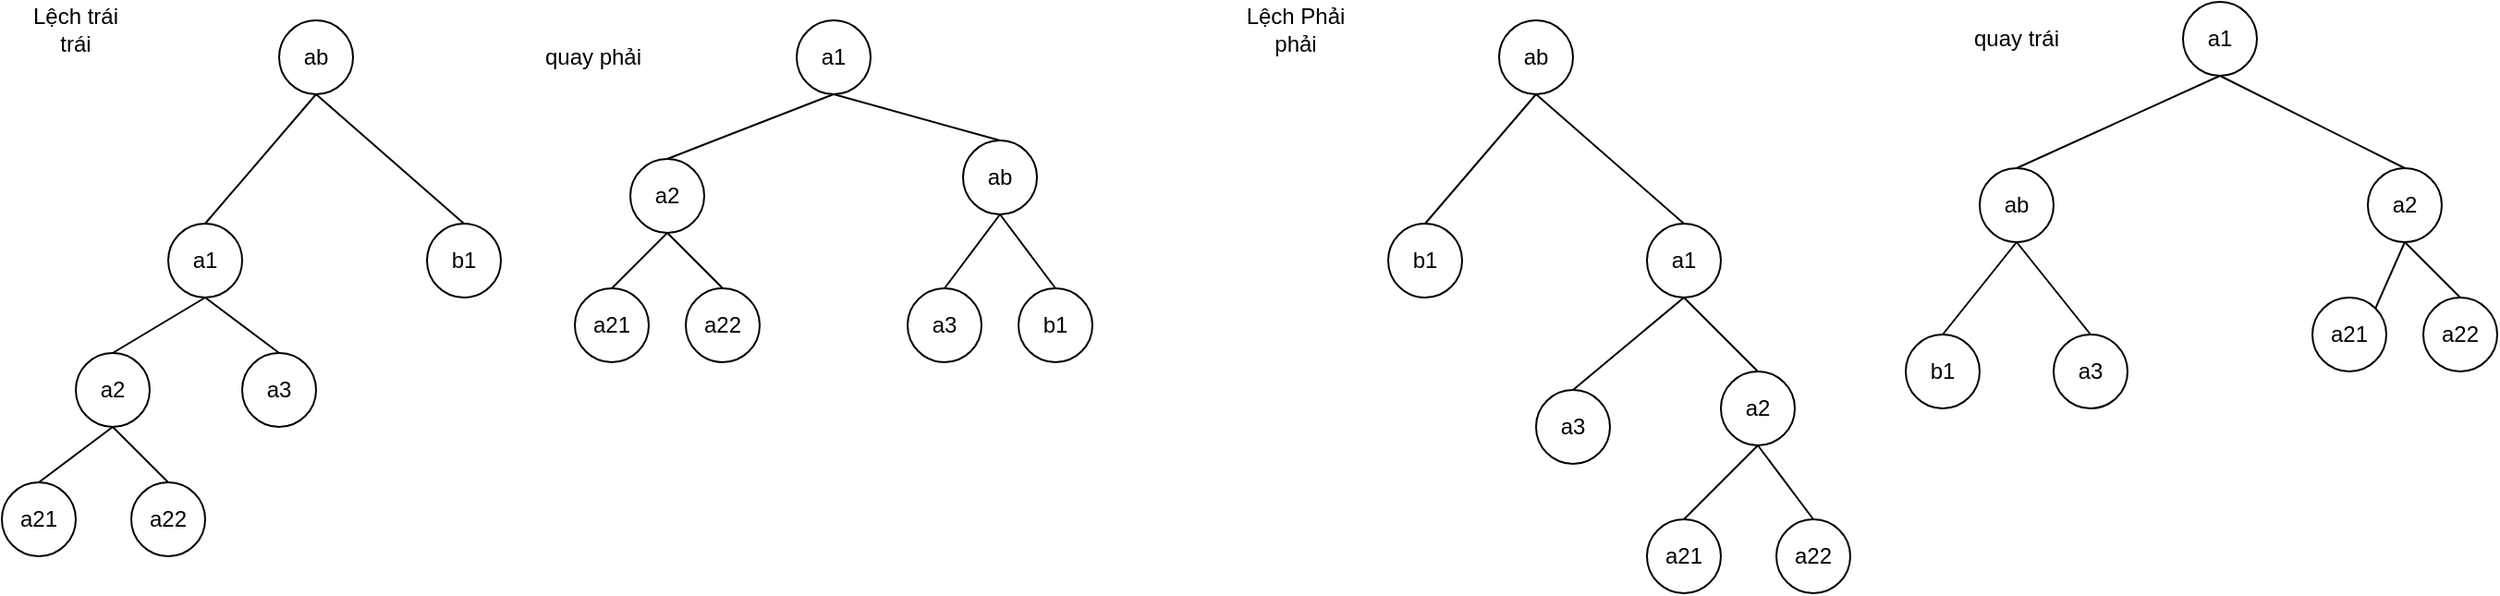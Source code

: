 <mxfile version="24.6.4" type="github">
  <diagram name="Trang-1" id="2DYWAN5hthaWt-I_ADUZ">
    <mxGraphModel dx="1880" dy="1126" grid="1" gridSize="10" guides="1" tooltips="1" connect="1" arrows="1" fold="1" page="0" pageScale="1" pageWidth="827" pageHeight="1169" math="0" shadow="0">
      <root>
        <mxCell id="0" />
        <mxCell id="1" parent="0" />
        <mxCell id="c82SJm1BQEb7knvldoy7-1" value="ab" style="ellipse;whiteSpace=wrap;html=1;aspect=fixed;" vertex="1" parent="1">
          <mxGeometry x="-170" y="-300" width="40" height="40" as="geometry" />
        </mxCell>
        <mxCell id="c82SJm1BQEb7knvldoy7-4" value="a1" style="ellipse;whiteSpace=wrap;html=1;aspect=fixed;" vertex="1" parent="1">
          <mxGeometry x="-230" y="-190" width="40" height="40" as="geometry" />
        </mxCell>
        <mxCell id="c82SJm1BQEb7knvldoy7-7" value="b1" style="ellipse;whiteSpace=wrap;html=1;aspect=fixed;" vertex="1" parent="1">
          <mxGeometry x="-90" y="-190" width="40" height="40" as="geometry" />
        </mxCell>
        <mxCell id="c82SJm1BQEb7knvldoy7-9" value="" style="endArrow=none;html=1;rounded=0;exitX=0.5;exitY=1;exitDx=0;exitDy=0;entryX=0.5;entryY=0;entryDx=0;entryDy=0;" edge="1" parent="1" source="c82SJm1BQEb7knvldoy7-1" target="c82SJm1BQEb7knvldoy7-7">
          <mxGeometry width="50" height="50" relative="1" as="geometry">
            <mxPoint x="-80" y="-140" as="sourcePoint" />
            <mxPoint x="-30" y="-190" as="targetPoint" />
          </mxGeometry>
        </mxCell>
        <mxCell id="c82SJm1BQEb7knvldoy7-10" value="" style="endArrow=none;html=1;rounded=0;exitX=0.5;exitY=1;exitDx=0;exitDy=0;entryX=0.5;entryY=0;entryDx=0;entryDy=0;" edge="1" parent="1" source="c82SJm1BQEb7knvldoy7-1" target="c82SJm1BQEb7knvldoy7-4">
          <mxGeometry width="50" height="50" relative="1" as="geometry">
            <mxPoint x="-170" y="-240" as="sourcePoint" />
            <mxPoint x="-110" y="-150" as="targetPoint" />
          </mxGeometry>
        </mxCell>
        <mxCell id="c82SJm1BQEb7knvldoy7-11" value="a3" style="ellipse;whiteSpace=wrap;html=1;aspect=fixed;" vertex="1" parent="1">
          <mxGeometry x="-190" y="-120" width="40" height="40" as="geometry" />
        </mxCell>
        <mxCell id="c82SJm1BQEb7knvldoy7-12" value="a21" style="ellipse;whiteSpace=wrap;html=1;aspect=fixed;" vertex="1" parent="1">
          <mxGeometry x="-320" y="-50" width="40" height="40" as="geometry" />
        </mxCell>
        <mxCell id="c82SJm1BQEb7knvldoy7-13" value="a22" style="ellipse;whiteSpace=wrap;html=1;aspect=fixed;" vertex="1" parent="1">
          <mxGeometry x="-250" y="-50" width="40" height="40" as="geometry" />
        </mxCell>
        <mxCell id="c82SJm1BQEb7knvldoy7-14" value="" style="endArrow=none;html=1;rounded=0;entryX=0.5;entryY=0;entryDx=0;entryDy=0;exitX=0.5;exitY=1;exitDx=0;exitDy=0;" edge="1" source="c82SJm1BQEb7knvldoy7-17" target="c82SJm1BQEb7knvldoy7-13" parent="1">
          <mxGeometry width="50" height="50" relative="1" as="geometry">
            <mxPoint x="-170" y="-80" as="sourcePoint" />
            <mxPoint x="-100" as="targetPoint" />
          </mxGeometry>
        </mxCell>
        <mxCell id="c82SJm1BQEb7knvldoy7-15" value="" style="endArrow=none;html=1;rounded=0;entryX=0.5;entryY=0;entryDx=0;entryDy=0;exitX=0.5;exitY=1;exitDx=0;exitDy=0;" edge="1" source="c82SJm1BQEb7knvldoy7-17" target="c82SJm1BQEb7knvldoy7-12" parent="1">
          <mxGeometry width="50" height="50" relative="1" as="geometry">
            <mxPoint x="-180" y="-70" as="sourcePoint" />
            <mxPoint x="-180" y="40" as="targetPoint" />
          </mxGeometry>
        </mxCell>
        <mxCell id="c82SJm1BQEb7knvldoy7-16" value="" style="endArrow=none;html=1;rounded=0;exitX=0.5;exitY=1;exitDx=0;exitDy=0;entryX=0.5;entryY=0;entryDx=0;entryDy=0;" edge="1" parent="1" source="c82SJm1BQEb7knvldoy7-4" target="c82SJm1BQEb7knvldoy7-11">
          <mxGeometry width="50" height="50" relative="1" as="geometry">
            <mxPoint x="-140" y="-250" as="sourcePoint" />
            <mxPoint x="-200" y="-180" as="targetPoint" />
          </mxGeometry>
        </mxCell>
        <mxCell id="c82SJm1BQEb7knvldoy7-17" value="a2" style="ellipse;whiteSpace=wrap;html=1;aspect=fixed;" vertex="1" parent="1">
          <mxGeometry x="-280" y="-120" width="40" height="40" as="geometry" />
        </mxCell>
        <mxCell id="c82SJm1BQEb7knvldoy7-18" value="" style="endArrow=none;html=1;rounded=0;exitX=0.5;exitY=1;exitDx=0;exitDy=0;entryX=0.5;entryY=0;entryDx=0;entryDy=0;" edge="1" target="c82SJm1BQEb7knvldoy7-17" parent="1" source="c82SJm1BQEb7knvldoy7-4">
          <mxGeometry width="50" height="50" relative="1" as="geometry">
            <mxPoint x="-310" y="-135" as="sourcePoint" />
            <mxPoint x="-300" y="-165" as="targetPoint" />
          </mxGeometry>
        </mxCell>
        <mxCell id="c82SJm1BQEb7knvldoy7-20" value="Lệch trái trái" style="text;html=1;align=center;verticalAlign=middle;whiteSpace=wrap;rounded=0;" vertex="1" parent="1">
          <mxGeometry x="-310" y="-310" width="60" height="30" as="geometry" />
        </mxCell>
        <mxCell id="c82SJm1BQEb7knvldoy7-21" value="ab" style="ellipse;whiteSpace=wrap;html=1;aspect=fixed;" vertex="1" parent="1">
          <mxGeometry x="200" y="-235" width="40" height="40" as="geometry" />
        </mxCell>
        <mxCell id="c82SJm1BQEb7knvldoy7-22" value="a1" style="ellipse;whiteSpace=wrap;html=1;aspect=fixed;" vertex="1" parent="1">
          <mxGeometry x="110" y="-300" width="40" height="40" as="geometry" />
        </mxCell>
        <mxCell id="c82SJm1BQEb7knvldoy7-23" value="b1" style="ellipse;whiteSpace=wrap;html=1;aspect=fixed;" vertex="1" parent="1">
          <mxGeometry x="230" y="-155" width="40" height="40" as="geometry" />
        </mxCell>
        <mxCell id="c82SJm1BQEb7knvldoy7-24" value="" style="endArrow=none;html=1;rounded=0;exitX=0.5;exitY=1;exitDx=0;exitDy=0;entryX=0.5;entryY=0;entryDx=0;entryDy=0;" edge="1" parent="1" source="c82SJm1BQEb7knvldoy7-21" target="c82SJm1BQEb7knvldoy7-23">
          <mxGeometry width="50" height="50" relative="1" as="geometry">
            <mxPoint x="200" y="-125" as="sourcePoint" />
            <mxPoint x="250" y="-175" as="targetPoint" />
          </mxGeometry>
        </mxCell>
        <mxCell id="c82SJm1BQEb7knvldoy7-25" value="" style="endArrow=none;html=1;rounded=0;exitX=0.5;exitY=0;exitDx=0;exitDy=0;entryX=0.5;entryY=1;entryDx=0;entryDy=0;" edge="1" parent="1" source="c82SJm1BQEb7knvldoy7-21" target="c82SJm1BQEb7knvldoy7-22">
          <mxGeometry width="50" height="50" relative="1" as="geometry">
            <mxPoint x="110" y="-225" as="sourcePoint" />
            <mxPoint x="170" y="-135" as="targetPoint" />
          </mxGeometry>
        </mxCell>
        <mxCell id="c82SJm1BQEb7knvldoy7-26" value="a3" style="ellipse;whiteSpace=wrap;html=1;aspect=fixed;" vertex="1" parent="1">
          <mxGeometry x="170" y="-155" width="40" height="40" as="geometry" />
        </mxCell>
        <mxCell id="c82SJm1BQEb7knvldoy7-27" value="a21" style="ellipse;whiteSpace=wrap;html=1;aspect=fixed;" vertex="1" parent="1">
          <mxGeometry x="-10" y="-155" width="40" height="40" as="geometry" />
        </mxCell>
        <mxCell id="c82SJm1BQEb7knvldoy7-28" value="a22" style="ellipse;whiteSpace=wrap;html=1;aspect=fixed;" vertex="1" parent="1">
          <mxGeometry x="50" y="-155" width="40" height="40" as="geometry" />
        </mxCell>
        <mxCell id="c82SJm1BQEb7knvldoy7-29" value="" style="endArrow=none;html=1;rounded=0;entryX=0.5;entryY=0;entryDx=0;entryDy=0;exitX=0.5;exitY=1;exitDx=0;exitDy=0;" edge="1" parent="1" source="c82SJm1BQEb7knvldoy7-32" target="c82SJm1BQEb7knvldoy7-28">
          <mxGeometry width="50" height="50" relative="1" as="geometry">
            <mxPoint x="110" y="-65" as="sourcePoint" />
            <mxPoint x="180" y="15" as="targetPoint" />
          </mxGeometry>
        </mxCell>
        <mxCell id="c82SJm1BQEb7knvldoy7-30" value="" style="endArrow=none;html=1;rounded=0;entryX=0.5;entryY=0;entryDx=0;entryDy=0;exitX=0.5;exitY=1;exitDx=0;exitDy=0;" edge="1" parent="1" source="c82SJm1BQEb7knvldoy7-32" target="c82SJm1BQEb7knvldoy7-27">
          <mxGeometry width="50" height="50" relative="1" as="geometry">
            <mxPoint x="100" y="-55" as="sourcePoint" />
            <mxPoint x="100" y="55" as="targetPoint" />
          </mxGeometry>
        </mxCell>
        <mxCell id="c82SJm1BQEb7knvldoy7-31" value="" style="endArrow=none;html=1;rounded=0;exitX=0.5;exitY=1;exitDx=0;exitDy=0;entryX=0.5;entryY=0;entryDx=0;entryDy=0;" edge="1" parent="1" source="c82SJm1BQEb7knvldoy7-21" target="c82SJm1BQEb7knvldoy7-26">
          <mxGeometry width="50" height="50" relative="1" as="geometry">
            <mxPoint x="140" y="-235" as="sourcePoint" />
            <mxPoint x="80" y="-165" as="targetPoint" />
          </mxGeometry>
        </mxCell>
        <mxCell id="c82SJm1BQEb7knvldoy7-32" value="a2" style="ellipse;whiteSpace=wrap;html=1;aspect=fixed;" vertex="1" parent="1">
          <mxGeometry x="20" y="-225" width="40" height="40" as="geometry" />
        </mxCell>
        <mxCell id="c82SJm1BQEb7knvldoy7-33" value="" style="endArrow=none;html=1;rounded=0;exitX=0.5;exitY=1;exitDx=0;exitDy=0;entryX=0.5;entryY=0;entryDx=0;entryDy=0;" edge="1" parent="1" source="c82SJm1BQEb7knvldoy7-22" target="c82SJm1BQEb7knvldoy7-32">
          <mxGeometry width="50" height="50" relative="1" as="geometry">
            <mxPoint x="-30" y="-120" as="sourcePoint" />
            <mxPoint x="-20" y="-150" as="targetPoint" />
          </mxGeometry>
        </mxCell>
        <mxCell id="c82SJm1BQEb7knvldoy7-34" value="quay phải" style="text;html=1;align=center;verticalAlign=middle;whiteSpace=wrap;rounded=0;" vertex="1" parent="1">
          <mxGeometry x="-30" y="-295" width="60" height="30" as="geometry" />
        </mxCell>
        <mxCell id="c82SJm1BQEb7knvldoy7-35" value="ab" style="ellipse;whiteSpace=wrap;html=1;aspect=fixed;" vertex="1" parent="1">
          <mxGeometry x="490" y="-300" width="40" height="40" as="geometry" />
        </mxCell>
        <mxCell id="c82SJm1BQEb7knvldoy7-36" value="b1" style="ellipse;whiteSpace=wrap;html=1;aspect=fixed;" vertex="1" parent="1">
          <mxGeometry x="430" y="-190" width="40" height="40" as="geometry" />
        </mxCell>
        <mxCell id="c82SJm1BQEb7knvldoy7-37" value="a1" style="ellipse;whiteSpace=wrap;html=1;aspect=fixed;" vertex="1" parent="1">
          <mxGeometry x="570" y="-190" width="40" height="40" as="geometry" />
        </mxCell>
        <mxCell id="c82SJm1BQEb7knvldoy7-38" value="" style="endArrow=none;html=1;rounded=0;exitX=0.5;exitY=1;exitDx=0;exitDy=0;entryX=0.5;entryY=0;entryDx=0;entryDy=0;" edge="1" source="c82SJm1BQEb7knvldoy7-35" target="c82SJm1BQEb7knvldoy7-37" parent="1">
          <mxGeometry width="50" height="50" relative="1" as="geometry">
            <mxPoint x="580" y="-140" as="sourcePoint" />
            <mxPoint x="630" y="-190" as="targetPoint" />
          </mxGeometry>
        </mxCell>
        <mxCell id="c82SJm1BQEb7knvldoy7-39" value="" style="endArrow=none;html=1;rounded=0;exitX=0.5;exitY=1;exitDx=0;exitDy=0;entryX=0.5;entryY=0;entryDx=0;entryDy=0;" edge="1" source="c82SJm1BQEb7knvldoy7-35" target="c82SJm1BQEb7knvldoy7-36" parent="1">
          <mxGeometry width="50" height="50" relative="1" as="geometry">
            <mxPoint x="490" y="-240" as="sourcePoint" />
            <mxPoint x="550" y="-150" as="targetPoint" />
          </mxGeometry>
        </mxCell>
        <mxCell id="c82SJm1BQEb7knvldoy7-48" value="Lệch Phải phải" style="text;html=1;align=center;verticalAlign=middle;whiteSpace=wrap;rounded=0;" vertex="1" parent="1">
          <mxGeometry x="350" y="-310" width="60" height="30" as="geometry" />
        </mxCell>
        <mxCell id="c82SJm1BQEb7knvldoy7-49" value="ab" style="ellipse;whiteSpace=wrap;html=1;aspect=fixed;" vertex="1" parent="1">
          <mxGeometry x="750" y="-220" width="40" height="40" as="geometry" />
        </mxCell>
        <mxCell id="c82SJm1BQEb7knvldoy7-50" value="a1" style="ellipse;whiteSpace=wrap;html=1;aspect=fixed;" vertex="1" parent="1">
          <mxGeometry x="860" y="-310" width="40" height="40" as="geometry" />
        </mxCell>
        <mxCell id="c82SJm1BQEb7knvldoy7-51" value="b1" style="ellipse;whiteSpace=wrap;html=1;aspect=fixed;" vertex="1" parent="1">
          <mxGeometry x="710" y="-130" width="40" height="40" as="geometry" />
        </mxCell>
        <mxCell id="c82SJm1BQEb7knvldoy7-52" value="" style="endArrow=none;html=1;rounded=0;exitX=0.5;exitY=1;exitDx=0;exitDy=0;entryX=0.5;entryY=0;entryDx=0;entryDy=0;" edge="1" source="c82SJm1BQEb7knvldoy7-49" target="c82SJm1BQEb7knvldoy7-51" parent="1">
          <mxGeometry width="50" height="50" relative="1" as="geometry">
            <mxPoint x="750" y="-110" as="sourcePoint" />
            <mxPoint x="800" y="-160" as="targetPoint" />
          </mxGeometry>
        </mxCell>
        <mxCell id="c82SJm1BQEb7knvldoy7-53" value="" style="endArrow=none;html=1;rounded=0;exitX=0.5;exitY=0;exitDx=0;exitDy=0;entryX=0.5;entryY=1;entryDx=0;entryDy=0;" edge="1" source="c82SJm1BQEb7knvldoy7-49" target="c82SJm1BQEb7knvldoy7-50" parent="1">
          <mxGeometry width="50" height="50" relative="1" as="geometry">
            <mxPoint x="880" y="-235" as="sourcePoint" />
            <mxPoint x="940" y="-145" as="targetPoint" />
          </mxGeometry>
        </mxCell>
        <mxCell id="c82SJm1BQEb7knvldoy7-54" value="a3" style="ellipse;whiteSpace=wrap;html=1;aspect=fixed;" vertex="1" parent="1">
          <mxGeometry x="790" y="-130" width="40" height="40" as="geometry" />
        </mxCell>
        <mxCell id="c82SJm1BQEb7knvldoy7-55" value="a21" style="ellipse;whiteSpace=wrap;html=1;aspect=fixed;" vertex="1" parent="1">
          <mxGeometry x="930" y="-150" width="40" height="40" as="geometry" />
        </mxCell>
        <mxCell id="c82SJm1BQEb7knvldoy7-56" value="a22" style="ellipse;whiteSpace=wrap;html=1;aspect=fixed;" vertex="1" parent="1">
          <mxGeometry x="990" y="-150" width="40" height="40" as="geometry" />
        </mxCell>
        <mxCell id="c82SJm1BQEb7knvldoy7-57" value="" style="endArrow=none;html=1;rounded=0;entryX=0.5;entryY=0;entryDx=0;entryDy=0;exitX=0.5;exitY=1;exitDx=0;exitDy=0;" edge="1" source="c82SJm1BQEb7knvldoy7-60" target="c82SJm1BQEb7knvldoy7-56" parent="1">
          <mxGeometry width="50" height="50" relative="1" as="geometry">
            <mxPoint x="1050" y="-60" as="sourcePoint" />
            <mxPoint x="1120" y="20" as="targetPoint" />
          </mxGeometry>
        </mxCell>
        <mxCell id="c82SJm1BQEb7knvldoy7-58" value="" style="endArrow=none;html=1;rounded=0;entryX=1;entryY=0;entryDx=0;entryDy=0;exitX=0.5;exitY=1;exitDx=0;exitDy=0;" edge="1" source="c82SJm1BQEb7knvldoy7-60" target="c82SJm1BQEb7knvldoy7-55" parent="1">
          <mxGeometry width="50" height="50" relative="1" as="geometry">
            <mxPoint x="1040" y="-50" as="sourcePoint" />
            <mxPoint x="950" y="-150" as="targetPoint" />
          </mxGeometry>
        </mxCell>
        <mxCell id="c82SJm1BQEb7knvldoy7-59" value="" style="endArrow=none;html=1;rounded=0;exitX=0.5;exitY=1;exitDx=0;exitDy=0;entryX=0.5;entryY=0;entryDx=0;entryDy=0;" edge="1" source="c82SJm1BQEb7knvldoy7-49" target="c82SJm1BQEb7knvldoy7-54" parent="1">
          <mxGeometry width="50" height="50" relative="1" as="geometry">
            <mxPoint x="690" y="-220" as="sourcePoint" />
            <mxPoint x="630" y="-150" as="targetPoint" />
          </mxGeometry>
        </mxCell>
        <mxCell id="c82SJm1BQEb7knvldoy7-60" value="a2" style="ellipse;whiteSpace=wrap;html=1;aspect=fixed;" vertex="1" parent="1">
          <mxGeometry x="960" y="-220" width="40" height="40" as="geometry" />
        </mxCell>
        <mxCell id="c82SJm1BQEb7knvldoy7-61" value="" style="endArrow=none;html=1;rounded=0;exitX=0.5;exitY=1;exitDx=0;exitDy=0;entryX=0.5;entryY=0;entryDx=0;entryDy=0;" edge="1" source="c82SJm1BQEb7knvldoy7-50" target="c82SJm1BQEb7knvldoy7-60" parent="1">
          <mxGeometry width="50" height="50" relative="1" as="geometry">
            <mxPoint x="740" y="-130" as="sourcePoint" />
            <mxPoint x="750" y="-160" as="targetPoint" />
          </mxGeometry>
        </mxCell>
        <mxCell id="c82SJm1BQEb7knvldoy7-62" value="quay trái" style="text;html=1;align=center;verticalAlign=middle;whiteSpace=wrap;rounded=0;" vertex="1" parent="1">
          <mxGeometry x="740" y="-305" width="60" height="30" as="geometry" />
        </mxCell>
        <mxCell id="c82SJm1BQEb7knvldoy7-63" value="a3" style="ellipse;whiteSpace=wrap;html=1;aspect=fixed;" vertex="1" parent="1">
          <mxGeometry x="510" y="-100" width="40" height="40" as="geometry" />
        </mxCell>
        <mxCell id="c82SJm1BQEb7knvldoy7-64" value="a21" style="ellipse;whiteSpace=wrap;html=1;aspect=fixed;" vertex="1" parent="1">
          <mxGeometry x="570" y="-30" width="40" height="40" as="geometry" />
        </mxCell>
        <mxCell id="c82SJm1BQEb7knvldoy7-65" value="a22" style="ellipse;whiteSpace=wrap;html=1;aspect=fixed;" vertex="1" parent="1">
          <mxGeometry x="640" y="-30" width="40" height="40" as="geometry" />
        </mxCell>
        <mxCell id="c82SJm1BQEb7knvldoy7-66" value="" style="endArrow=none;html=1;rounded=0;entryX=0.5;entryY=0;entryDx=0;entryDy=0;exitX=0.5;exitY=1;exitDx=0;exitDy=0;" edge="1" parent="1" source="c82SJm1BQEb7knvldoy7-69" target="c82SJm1BQEb7knvldoy7-65">
          <mxGeometry width="50" height="50" relative="1" as="geometry">
            <mxPoint x="640" y="-20" as="sourcePoint" />
            <mxPoint x="710" y="60" as="targetPoint" />
          </mxGeometry>
        </mxCell>
        <mxCell id="c82SJm1BQEb7knvldoy7-67" value="" style="endArrow=none;html=1;rounded=0;entryX=0.5;entryY=0;entryDx=0;entryDy=0;exitX=0.5;exitY=1;exitDx=0;exitDy=0;" edge="1" parent="1" source="c82SJm1BQEb7knvldoy7-69" target="c82SJm1BQEb7knvldoy7-64">
          <mxGeometry width="50" height="50" relative="1" as="geometry">
            <mxPoint x="630" y="-10" as="sourcePoint" />
            <mxPoint x="630" y="100" as="targetPoint" />
          </mxGeometry>
        </mxCell>
        <mxCell id="c82SJm1BQEb7knvldoy7-68" value="" style="endArrow=none;html=1;rounded=0;entryX=0.5;entryY=0;entryDx=0;entryDy=0;exitX=0.5;exitY=1;exitDx=0;exitDy=0;" edge="1" parent="1" target="c82SJm1BQEb7knvldoy7-63" source="c82SJm1BQEb7knvldoy7-37">
          <mxGeometry width="50" height="50" relative="1" as="geometry">
            <mxPoint x="605" y="-130" as="sourcePoint" />
            <mxPoint x="610" y="-120" as="targetPoint" />
          </mxGeometry>
        </mxCell>
        <mxCell id="c82SJm1BQEb7knvldoy7-69" value="a2" style="ellipse;whiteSpace=wrap;html=1;aspect=fixed;" vertex="1" parent="1">
          <mxGeometry x="610" y="-110" width="40" height="40" as="geometry" />
        </mxCell>
        <mxCell id="c82SJm1BQEb7knvldoy7-70" value="" style="endArrow=none;html=1;rounded=0;exitX=0.5;exitY=1;exitDx=0;exitDy=0;entryX=0.5;entryY=0;entryDx=0;entryDy=0;" edge="1" parent="1" target="c82SJm1BQEb7knvldoy7-69" source="c82SJm1BQEb7knvldoy7-37">
          <mxGeometry width="50" height="50" relative="1" as="geometry">
            <mxPoint x="605" y="-130" as="sourcePoint" />
            <mxPoint x="510" y="-105" as="targetPoint" />
          </mxGeometry>
        </mxCell>
      </root>
    </mxGraphModel>
  </diagram>
</mxfile>
